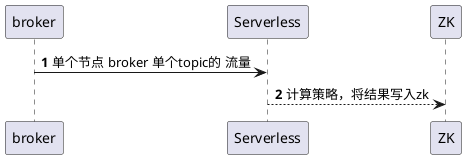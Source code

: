 @startuml
'https://plantuml.com/sequence-diagram

autonumber

broker -> Serverless: 单个节点 broker 单个topic的 流量
Serverless --> ZK: 计算策略，将结果写入zk
@enduml